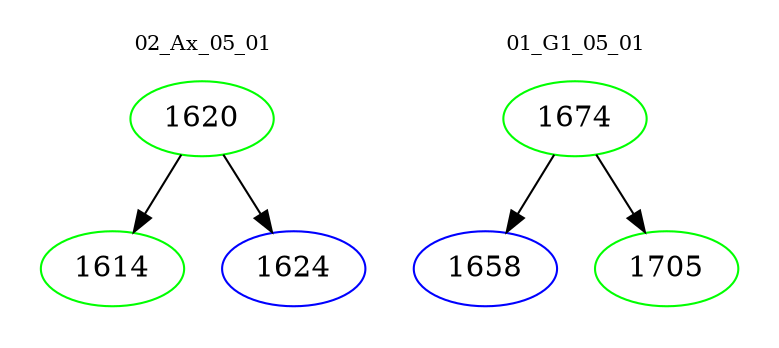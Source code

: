 digraph{
subgraph cluster_0 {
color = white
label = "02_Ax_05_01";
fontsize=10;
T0_1620 [label="1620", color="green"]
T0_1620 -> T0_1614 [color="black"]
T0_1614 [label="1614", color="green"]
T0_1620 -> T0_1624 [color="black"]
T0_1624 [label="1624", color="blue"]
}
subgraph cluster_1 {
color = white
label = "01_G1_05_01";
fontsize=10;
T1_1674 [label="1674", color="green"]
T1_1674 -> T1_1658 [color="black"]
T1_1658 [label="1658", color="blue"]
T1_1674 -> T1_1705 [color="black"]
T1_1705 [label="1705", color="green"]
}
}
